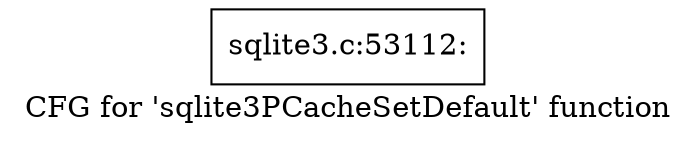 digraph "CFG for 'sqlite3PCacheSetDefault' function" {
	label="CFG for 'sqlite3PCacheSetDefault' function";

	Node0x55c0fa9340d0 [shape=record,label="{sqlite3.c:53112:}"];
}
